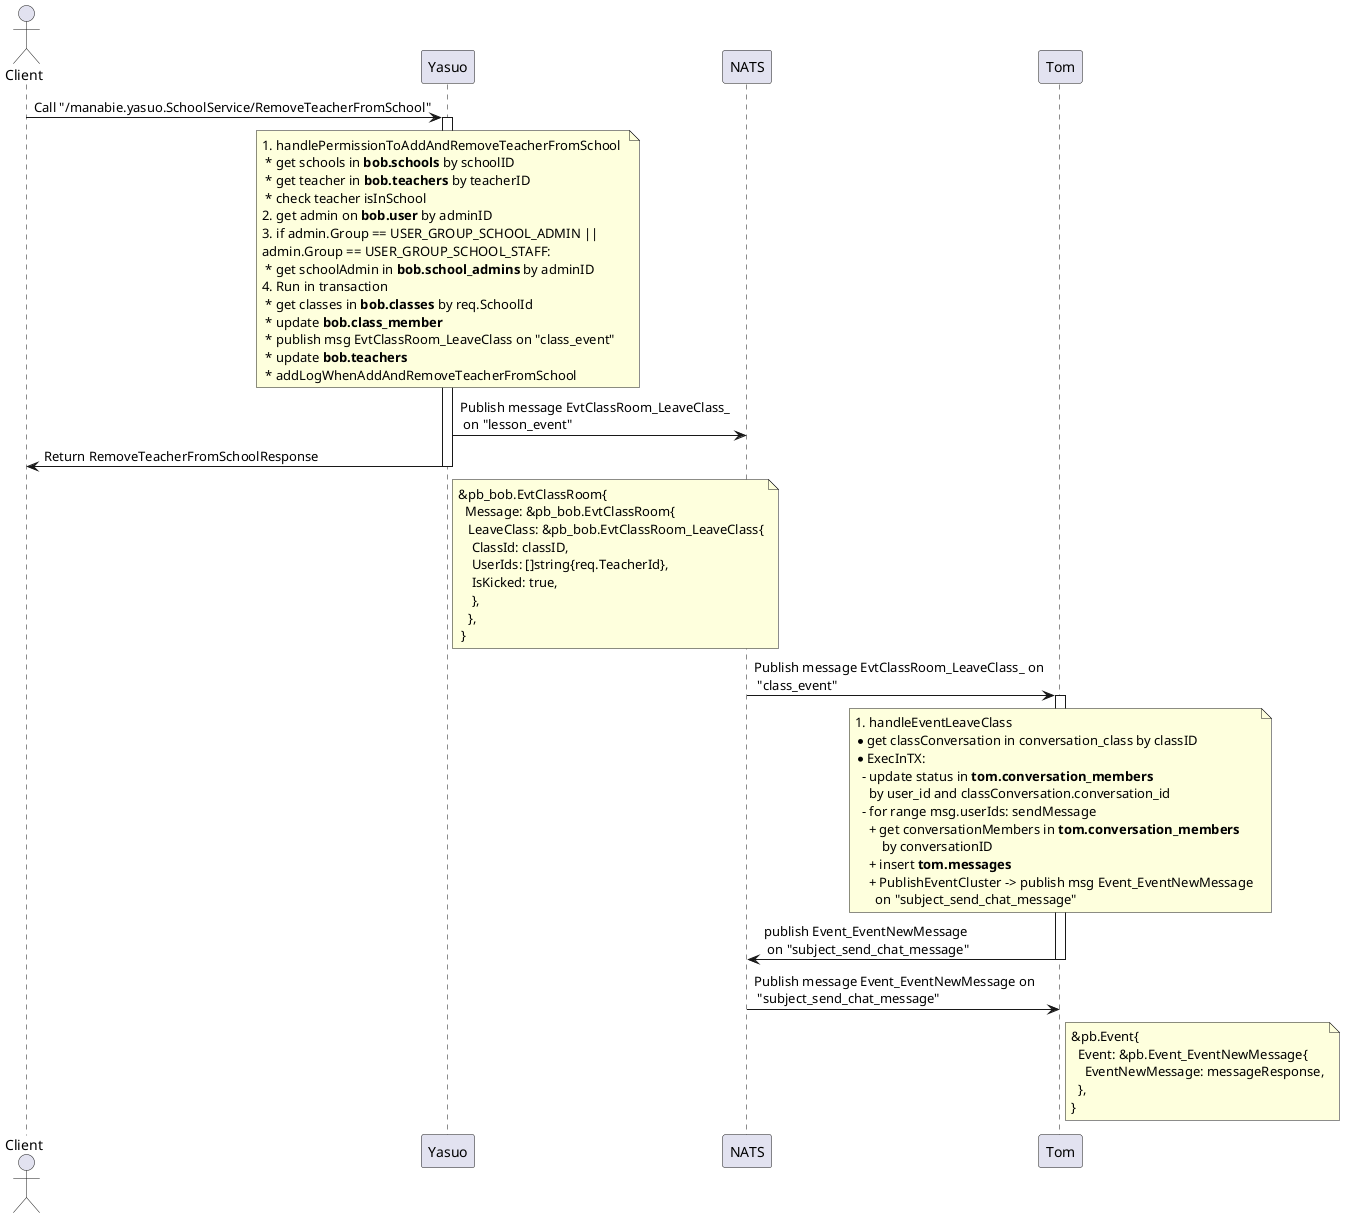 @startuml RemoveTeacherFromSchool
actor Client as Client order 10
participant Yasuo as Yasuo order 20
participant NATS as NATS order 30
participant Tom as Tom order 40

Client -> Yasuo: Call "/manabie.yasuo.SchoolService/RemoveTeacherFromSchool"
activate Yasuo
note over Yasuo
 1. handlePermissionToAddAndRemoveTeacherFromSchool 
  * get schools in **bob.schools** by schoolID
  * get teacher in **bob.teachers** by teacherID
  * check teacher isInSchool
 2. get admin on **bob.user** by adminID
 3. if admin.Group == USER_GROUP_SCHOOL_ADMIN || 
 admin.Group == USER_GROUP_SCHOOL_STAFF: 
  * get schoolAdmin in **bob.school_admins** by adminID
 4. Run in transaction
  * get classes in **bob.classes** by req.SchoolId
  * update **bob.class_member** 
  * publish msg EvtClassRoom_LeaveClass on "class_event"
  * update **bob.teachers**
  * addLogWhenAddAndRemoveTeacherFromSchool
end note
Yasuo -> NATS: Publish message EvtClassRoom_LeaveClass_\n on "lesson_event"
Yasuo -> Client: Return RemoveTeacherFromSchoolResponse
deactivate Yasuo
note right Yasuo
 &pb_bob.EvtClassRoom{
   Message: &pb_bob.EvtClassRoom{
    LeaveClass: &pb_bob.EvtClassRoom_LeaveClass{
     ClassId: classID,
     UserIds: []string{req.TeacherId},
     IsKicked: true,
     },
    },
  }
end note
NATS -> Tom: Publish message EvtClassRoom_LeaveClass_ on\n "class_event"
activate Tom
note over Tom
 1. handleEventLeaveClass
 * get classConversation in conversation_class by classID
 * ExecInTX:
   - update status in **tom.conversation_members** 
     by user_id and classConversation.conversation_id
   - for range msg.userIds: sendMessage
     + get conversationMembers in **tom.conversation_members** 
       \tby conversationID
     + insert **tom.messages**
     + PublishEventCluster -> publish msg Event_EventNewMessage 
       on "subject_send_chat_message"
end note
Tom -> NATS: publish Event_EventNewMessage\n on "subject_send_chat_message"
deactivate Tom
NATS -> Tom: Publish message Event_EventNewMessage on\n "subject_send_chat_message"
note right Tom
 &pb.Event{
   Event: &pb.Event_EventNewMessage{
     EventNewMessage: messageResponse,
   },
 }
end note
@enduml
